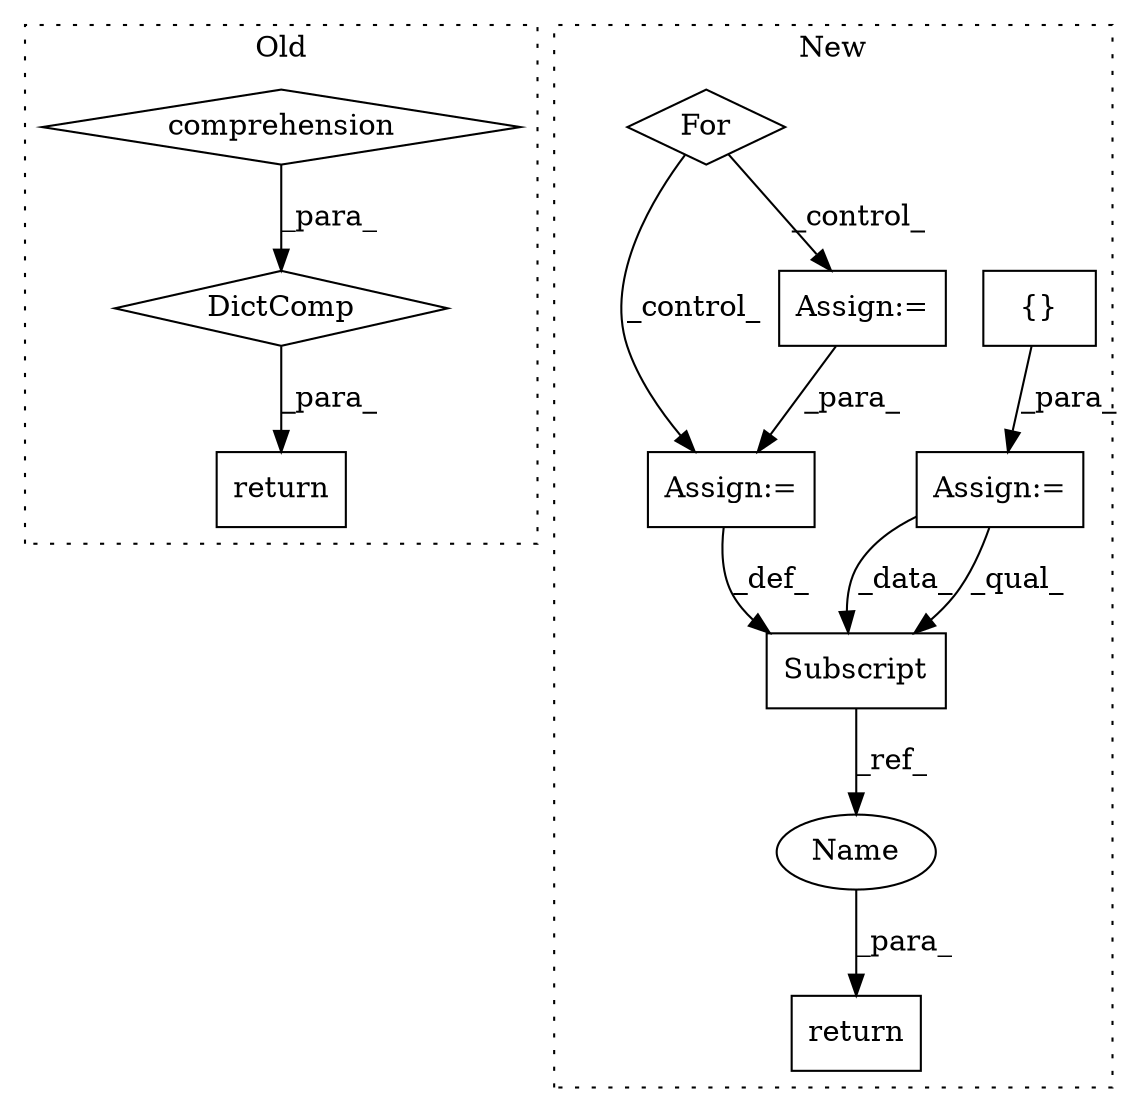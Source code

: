 digraph G {
subgraph cluster0 {
1 [label="DictComp" a="84" s="7578" l="72" shape="diamond"];
3 [label="comprehension" a="45" s="7615" l="3" shape="diamond"];
4 [label="return" a="93" s="7571" l="7" shape="box"];
label = "Old";
style="dotted";
}
subgraph cluster1 {
2 [label="return" a="93" s="9591" l="7" shape="box"];
5 [label="Assign:=" a="68" s="9351" l="3" shape="box"];
6 [label="Assign:=" a="68" s="9477" l="3" shape="box"];
7 [label="{}" a="95" s="9354,9355" l="2,1" shape="box"];
8 [label="For" a="107" s="9361,9398" l="4,10" shape="diamond"];
9 [label="Assign:=" a="68" s="9412" l="3" shape="box"];
10 [label="Subscript" a="63" s="9515,0" l="15,0" shape="box"];
11 [label="Name" a="87" s="9598" l="3" shape="ellipse"];
label = "New";
style="dotted";
}
1 -> 4 [label="_para_"];
3 -> 1 [label="_para_"];
5 -> 10 [label="_data_"];
5 -> 10 [label="_qual_"];
6 -> 10 [label="_def_"];
7 -> 5 [label="_para_"];
8 -> 6 [label="_control_"];
8 -> 9 [label="_control_"];
9 -> 6 [label="_para_"];
10 -> 11 [label="_ref_"];
11 -> 2 [label="_para_"];
}